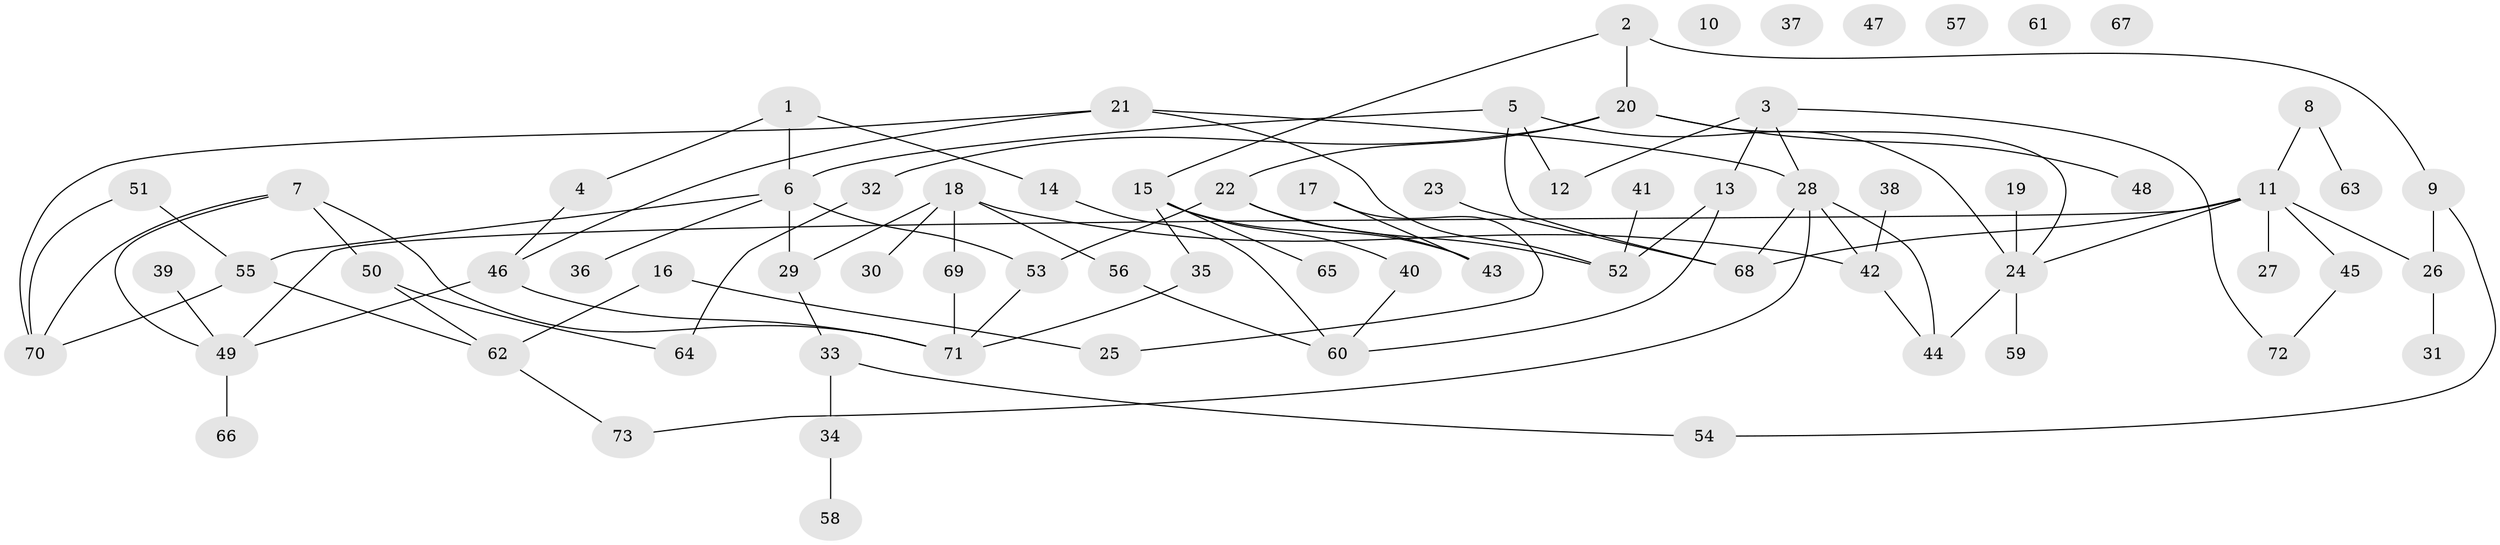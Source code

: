 // coarse degree distribution, {5: 0.13043478260869565, 6: 0.08695652173913043, 3: 0.15217391304347827, 2: 0.2608695652173913, 7: 0.021739130434782608, 4: 0.17391304347826086, 1: 0.17391304347826086}
// Generated by graph-tools (version 1.1) at 2025/48/03/04/25 22:48:28]
// undirected, 73 vertices, 94 edges
graph export_dot {
  node [color=gray90,style=filled];
  1;
  2;
  3;
  4;
  5;
  6;
  7;
  8;
  9;
  10;
  11;
  12;
  13;
  14;
  15;
  16;
  17;
  18;
  19;
  20;
  21;
  22;
  23;
  24;
  25;
  26;
  27;
  28;
  29;
  30;
  31;
  32;
  33;
  34;
  35;
  36;
  37;
  38;
  39;
  40;
  41;
  42;
  43;
  44;
  45;
  46;
  47;
  48;
  49;
  50;
  51;
  52;
  53;
  54;
  55;
  56;
  57;
  58;
  59;
  60;
  61;
  62;
  63;
  64;
  65;
  66;
  67;
  68;
  69;
  70;
  71;
  72;
  73;
  1 -- 4;
  1 -- 6;
  1 -- 14;
  2 -- 9;
  2 -- 15;
  2 -- 20;
  3 -- 12;
  3 -- 13;
  3 -- 28;
  3 -- 72;
  4 -- 46;
  5 -- 6;
  5 -- 12;
  5 -- 24;
  5 -- 68;
  6 -- 29;
  6 -- 36;
  6 -- 53;
  6 -- 55;
  7 -- 49;
  7 -- 50;
  7 -- 70;
  7 -- 71;
  8 -- 11;
  8 -- 63;
  9 -- 26;
  9 -- 54;
  11 -- 24;
  11 -- 26;
  11 -- 27;
  11 -- 45;
  11 -- 49;
  11 -- 68;
  13 -- 52;
  13 -- 60;
  14 -- 60;
  15 -- 35;
  15 -- 40;
  15 -- 43;
  15 -- 65;
  16 -- 25;
  16 -- 62;
  17 -- 25;
  17 -- 43;
  18 -- 29;
  18 -- 30;
  18 -- 42;
  18 -- 56;
  18 -- 69;
  19 -- 24;
  20 -- 22;
  20 -- 24;
  20 -- 32;
  20 -- 48;
  21 -- 28;
  21 -- 46;
  21 -- 52;
  21 -- 70;
  22 -- 43;
  22 -- 52;
  22 -- 53;
  23 -- 68;
  24 -- 44;
  24 -- 59;
  26 -- 31;
  28 -- 42;
  28 -- 44;
  28 -- 68;
  28 -- 73;
  29 -- 33;
  32 -- 64;
  33 -- 34;
  33 -- 54;
  34 -- 58;
  35 -- 71;
  38 -- 42;
  39 -- 49;
  40 -- 60;
  41 -- 52;
  42 -- 44;
  45 -- 72;
  46 -- 49;
  46 -- 71;
  49 -- 66;
  50 -- 62;
  50 -- 64;
  51 -- 55;
  51 -- 70;
  53 -- 71;
  55 -- 62;
  55 -- 70;
  56 -- 60;
  62 -- 73;
  69 -- 71;
}

